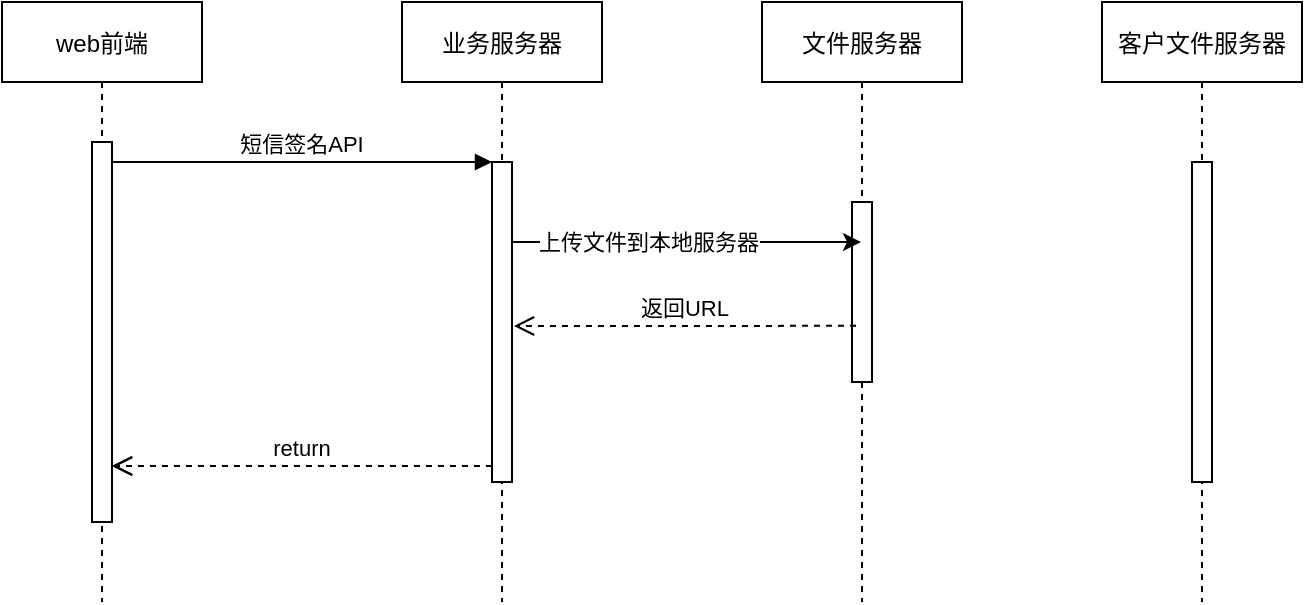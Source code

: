 <mxfile version="14.7.2" type="github">
  <diagram id="kgpKYQtTHZ0yAKxKKP6v" name="Page-1">
    <mxGraphModel dx="1422" dy="762" grid="1" gridSize="10" guides="1" tooltips="1" connect="1" arrows="1" fold="1" page="1" pageScale="1" pageWidth="850" pageHeight="1100" math="0" shadow="0">
      <root>
        <mxCell id="0" />
        <mxCell id="1" parent="0" />
        <mxCell id="3nuBFxr9cyL0pnOWT2aG-1" value="web前端" style="shape=umlLifeline;perimeter=lifelinePerimeter;container=1;collapsible=0;recursiveResize=0;rounded=0;shadow=0;strokeWidth=1;" parent="1" vertex="1">
          <mxGeometry x="80" y="70" width="100" height="300" as="geometry" />
        </mxCell>
        <mxCell id="3nuBFxr9cyL0pnOWT2aG-2" value="" style="points=[];perimeter=orthogonalPerimeter;rounded=0;shadow=0;strokeWidth=1;" parent="3nuBFxr9cyL0pnOWT2aG-1" vertex="1">
          <mxGeometry x="45" y="70" width="10" height="190" as="geometry" />
        </mxCell>
        <mxCell id="3nuBFxr9cyL0pnOWT2aG-5" value="业务服务器" style="shape=umlLifeline;perimeter=lifelinePerimeter;container=1;collapsible=0;recursiveResize=0;rounded=0;shadow=0;strokeWidth=1;" parent="1" vertex="1">
          <mxGeometry x="280" y="70" width="100" height="300" as="geometry" />
        </mxCell>
        <mxCell id="3nuBFxr9cyL0pnOWT2aG-6" value="" style="points=[];perimeter=orthogonalPerimeter;rounded=0;shadow=0;strokeWidth=1;" parent="3nuBFxr9cyL0pnOWT2aG-5" vertex="1">
          <mxGeometry x="45" y="80" width="10" height="160" as="geometry" />
        </mxCell>
        <mxCell id="3nuBFxr9cyL0pnOWT2aG-7" value="return" style="verticalAlign=bottom;endArrow=open;dashed=1;endSize=8;exitX=0;exitY=0.95;shadow=0;strokeWidth=1;" parent="1" source="3nuBFxr9cyL0pnOWT2aG-6" target="3nuBFxr9cyL0pnOWT2aG-2" edge="1">
          <mxGeometry relative="1" as="geometry">
            <mxPoint x="275" y="236" as="targetPoint" />
          </mxGeometry>
        </mxCell>
        <mxCell id="3nuBFxr9cyL0pnOWT2aG-8" value="短信签名API" style="verticalAlign=bottom;endArrow=block;entryX=0;entryY=0;shadow=0;strokeWidth=1;" parent="1" source="3nuBFxr9cyL0pnOWT2aG-2" target="3nuBFxr9cyL0pnOWT2aG-6" edge="1">
          <mxGeometry relative="1" as="geometry">
            <mxPoint x="275" y="160" as="sourcePoint" />
          </mxGeometry>
        </mxCell>
        <mxCell id="7QY2p5LYP5qpAmoGGaqb-1" value="文件服务器" style="shape=umlLifeline;perimeter=lifelinePerimeter;container=1;collapsible=0;recursiveResize=0;rounded=0;shadow=0;strokeWidth=1;" vertex="1" parent="1">
          <mxGeometry x="460" y="70" width="100" height="300" as="geometry" />
        </mxCell>
        <mxCell id="7QY2p5LYP5qpAmoGGaqb-2" value="" style="points=[];perimeter=orthogonalPerimeter;rounded=0;shadow=0;strokeWidth=1;" vertex="1" parent="7QY2p5LYP5qpAmoGGaqb-1">
          <mxGeometry x="45" y="100" width="10" height="90" as="geometry" />
        </mxCell>
        <mxCell id="7QY2p5LYP5qpAmoGGaqb-3" value="客户文件服务器" style="shape=umlLifeline;perimeter=lifelinePerimeter;container=1;collapsible=0;recursiveResize=0;rounded=0;shadow=0;strokeWidth=1;" vertex="1" parent="1">
          <mxGeometry x="630" y="70" width="100" height="300" as="geometry" />
        </mxCell>
        <mxCell id="7QY2p5LYP5qpAmoGGaqb-4" value="" style="points=[];perimeter=orthogonalPerimeter;rounded=0;shadow=0;strokeWidth=1;" vertex="1" parent="7QY2p5LYP5qpAmoGGaqb-3">
          <mxGeometry x="45" y="80" width="10" height="160" as="geometry" />
        </mxCell>
        <mxCell id="7QY2p5LYP5qpAmoGGaqb-17" value="return" style="verticalAlign=bottom;endArrow=open;dashed=1;endSize=8;exitX=0;exitY=0.95;shadow=0;strokeWidth=1;" edge="1" parent="1">
          <mxGeometry relative="1" as="geometry">
            <mxPoint x="135" y="302.0" as="targetPoint" />
            <mxPoint x="325" y="302.0" as="sourcePoint" />
            <Array as="points">
              <mxPoint x="250" y="302" />
            </Array>
          </mxGeometry>
        </mxCell>
        <mxCell id="7QY2p5LYP5qpAmoGGaqb-18" value="返回URL" style="verticalAlign=bottom;endArrow=open;dashed=1;endSize=8;shadow=0;strokeWidth=1;exitX=0.2;exitY=0.688;exitDx=0;exitDy=0;exitPerimeter=0;" edge="1" parent="1" source="7QY2p5LYP5qpAmoGGaqb-2">
          <mxGeometry relative="1" as="geometry">
            <mxPoint x="336" y="232" as="targetPoint" />
            <mxPoint x="500" y="250" as="sourcePoint" />
            <Array as="points" />
          </mxGeometry>
        </mxCell>
        <mxCell id="7QY2p5LYP5qpAmoGGaqb-28" style="edgeStyle=orthogonalEdgeStyle;rounded=0;orthogonalLoop=1;jettySize=auto;html=1;" edge="1" parent="1" source="3nuBFxr9cyL0pnOWT2aG-6" target="7QY2p5LYP5qpAmoGGaqb-1">
          <mxGeometry relative="1" as="geometry">
            <Array as="points">
              <mxPoint x="410" y="190" />
              <mxPoint x="410" y="190" />
            </Array>
          </mxGeometry>
        </mxCell>
        <mxCell id="7QY2p5LYP5qpAmoGGaqb-29" value="上传文件到本地服务器" style="edgeLabel;html=1;align=center;verticalAlign=middle;resizable=0;points=[];" vertex="1" connectable="0" parent="7QY2p5LYP5qpAmoGGaqb-28">
          <mxGeometry x="-0.221" relative="1" as="geometry">
            <mxPoint as="offset" />
          </mxGeometry>
        </mxCell>
      </root>
    </mxGraphModel>
  </diagram>
</mxfile>
